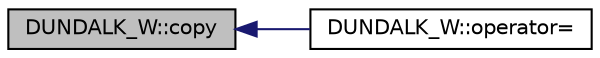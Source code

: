 digraph "DUNDALK_W::copy"
{
  edge [fontname="Helvetica",fontsize="10",labelfontname="Helvetica",labelfontsize="10"];
  node [fontname="Helvetica",fontsize="10",shape=record];
  rankdir="LR";
  Node1 [label="DUNDALK_W::copy",height=0.2,width=0.4,color="black", fillcolor="grey75", style="filled", fontcolor="black"];
  Node1 -> Node2 [dir="back",color="midnightblue",fontsize="10",style="solid"];
  Node2 [label="DUNDALK_W::operator=",height=0.2,width=0.4,color="black", fillcolor="white", style="filled",URL="$class_d_u_n_d_a_l_k___w.html#a63e33d9aa73d944f92928e90566874b9"];
}
